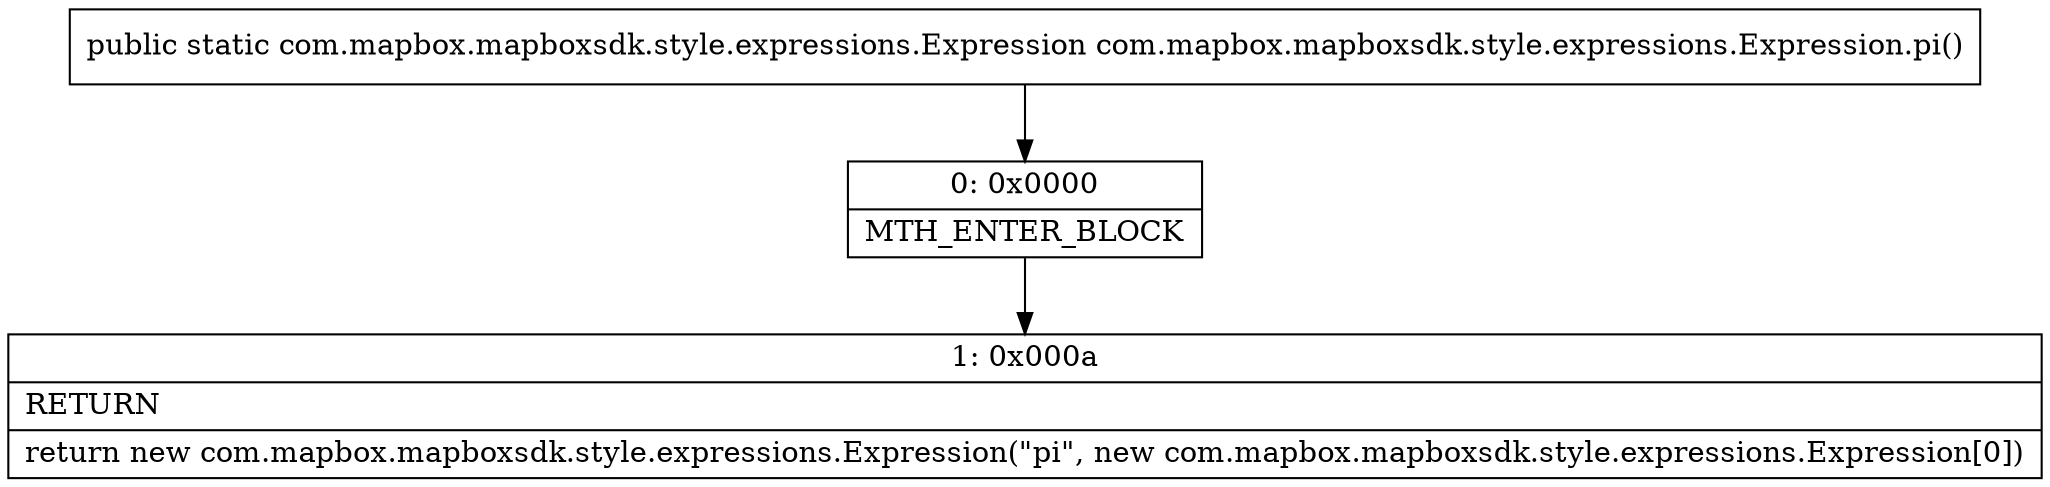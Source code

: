 digraph "CFG forcom.mapbox.mapboxsdk.style.expressions.Expression.pi()Lcom\/mapbox\/mapboxsdk\/style\/expressions\/Expression;" {
Node_0 [shape=record,label="{0\:\ 0x0000|MTH_ENTER_BLOCK\l}"];
Node_1 [shape=record,label="{1\:\ 0x000a|RETURN\l|return new com.mapbox.mapboxsdk.style.expressions.Expression(\"pi\", new com.mapbox.mapboxsdk.style.expressions.Expression[0])\l}"];
MethodNode[shape=record,label="{public static com.mapbox.mapboxsdk.style.expressions.Expression com.mapbox.mapboxsdk.style.expressions.Expression.pi() }"];
MethodNode -> Node_0;
Node_0 -> Node_1;
}

